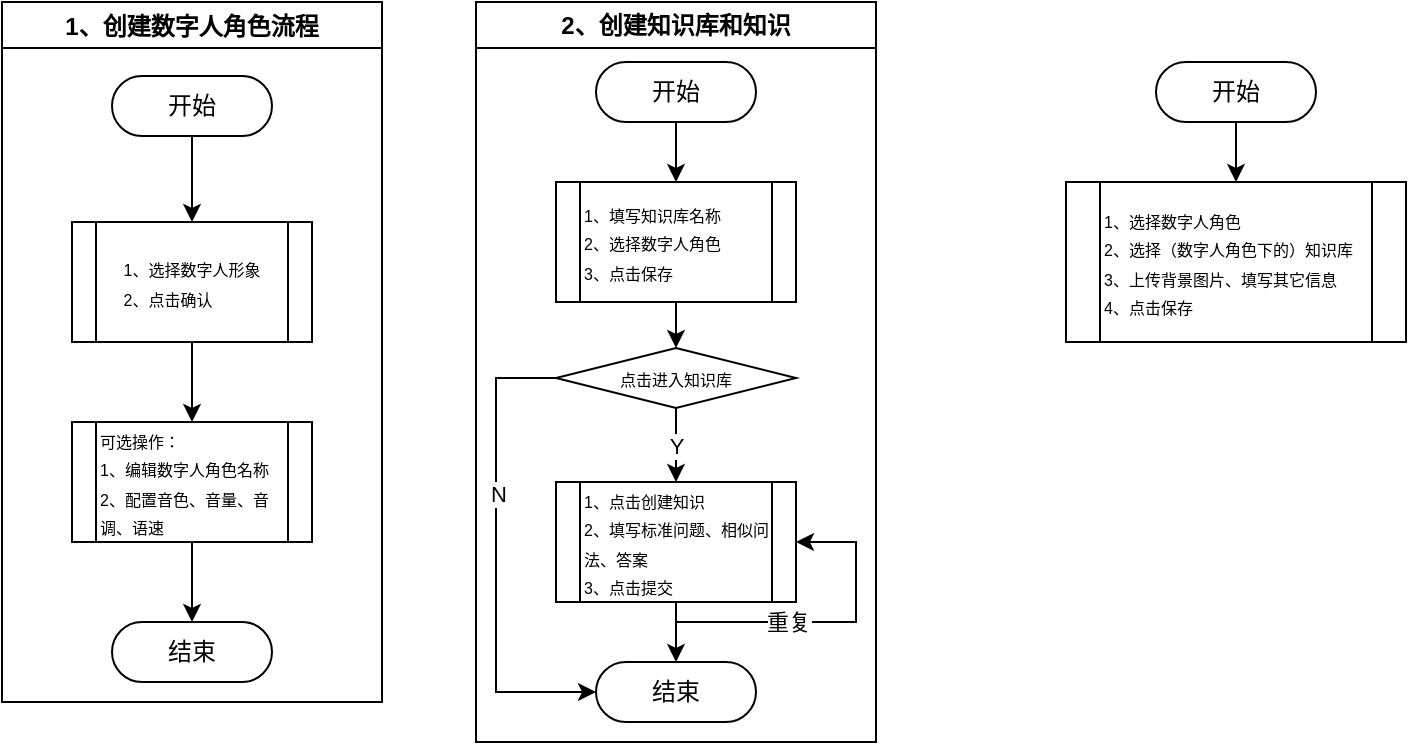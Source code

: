 <mxfile version="27.0.1">
  <diagram name="第 1 页" id="ku8Pm8eOQoJnp-52_dLf">
    <mxGraphModel dx="719" dy="391" grid="1" gridSize="10" guides="1" tooltips="1" connect="1" arrows="1" fold="1" page="1" pageScale="1" pageWidth="850" pageHeight="1100" math="0" shadow="0">
      <root>
        <mxCell id="0" />
        <mxCell id="1" parent="0" />
        <mxCell id="M4oquMFeu5735sY5OW-5-12" value="" style="group;movable=0;resizable=0;rotatable=0;deletable=0;editable=0;locked=1;connectable=0;" vertex="1" connectable="0" parent="1">
          <mxGeometry x="23" y="10" width="190" height="350" as="geometry" />
        </mxCell>
        <mxCell id="M4oquMFeu5735sY5OW-5-6" value="" style="edgeStyle=orthogonalEdgeStyle;rounded=0;orthogonalLoop=1;jettySize=auto;html=1;movable=0;resizable=0;rotatable=0;deletable=0;editable=0;locked=1;connectable=0;" edge="1" parent="M4oquMFeu5735sY5OW-5-12" source="M4oquMFeu5735sY5OW-5-1" target="M4oquMFeu5735sY5OW-5-5">
          <mxGeometry relative="1" as="geometry" />
        </mxCell>
        <mxCell id="M4oquMFeu5735sY5OW-5-1" value="开始" style="html=1;dashed=0;whiteSpace=wrap;shape=mxgraph.dfd.start;movable=0;resizable=0;rotatable=0;deletable=0;editable=0;locked=1;connectable=0;" vertex="1" parent="M4oquMFeu5735sY5OW-5-12">
          <mxGeometry x="55" y="37" width="80" height="30" as="geometry" />
        </mxCell>
        <mxCell id="M4oquMFeu5735sY5OW-5-3" value="结束" style="html=1;dashed=0;whiteSpace=wrap;shape=mxgraph.dfd.start;movable=0;resizable=0;rotatable=0;deletable=0;editable=0;locked=1;connectable=0;" vertex="1" parent="M4oquMFeu5735sY5OW-5-12">
          <mxGeometry x="55" y="310" width="80" height="30" as="geometry" />
        </mxCell>
        <mxCell id="M4oquMFeu5735sY5OW-5-8" value="" style="edgeStyle=orthogonalEdgeStyle;rounded=0;orthogonalLoop=1;jettySize=auto;html=1;movable=0;resizable=0;rotatable=0;deletable=0;editable=0;locked=1;connectable=0;" edge="1" parent="M4oquMFeu5735sY5OW-5-12" source="M4oquMFeu5735sY5OW-5-4" target="M4oquMFeu5735sY5OW-5-3">
          <mxGeometry relative="1" as="geometry" />
        </mxCell>
        <mxCell id="M4oquMFeu5735sY5OW-5-4" value="&lt;font style=&quot;font-size: 8px;&quot;&gt;可选操作：&lt;/font&gt;&lt;div&gt;&lt;font style=&quot;font-size: 8px;&quot;&gt;1、编辑数字人角色名称&lt;/font&gt;&lt;/div&gt;&lt;div&gt;&lt;font style=&quot;font-size: 8px;&quot;&gt;2、配置音色、音量、音调、语速&lt;/font&gt;&lt;/div&gt;" style="shape=process;whiteSpace=wrap;html=1;backgroundOutline=1;align=left;movable=0;resizable=0;rotatable=0;deletable=0;editable=0;locked=1;connectable=0;" vertex="1" parent="M4oquMFeu5735sY5OW-5-12">
          <mxGeometry x="35" y="210" width="120" height="60" as="geometry" />
        </mxCell>
        <mxCell id="M4oquMFeu5735sY5OW-5-7" value="" style="edgeStyle=orthogonalEdgeStyle;rounded=0;orthogonalLoop=1;jettySize=auto;html=1;movable=0;resizable=0;rotatable=0;deletable=0;editable=0;locked=1;connectable=0;" edge="1" parent="M4oquMFeu5735sY5OW-5-12" source="M4oquMFeu5735sY5OW-5-5" target="M4oquMFeu5735sY5OW-5-4">
          <mxGeometry relative="1" as="geometry" />
        </mxCell>
        <mxCell id="M4oquMFeu5735sY5OW-5-5" value="&lt;font style=&quot;font-size: 8px;&quot;&gt;1、选择数字人形象&lt;/font&gt;&lt;div style=&quot;text-align: left;&quot;&gt;&lt;font style=&quot;font-size: 8px;&quot;&gt;2、点击确认&lt;/font&gt;&lt;/div&gt;" style="shape=process;whiteSpace=wrap;html=1;backgroundOutline=1;align=center;movable=0;resizable=0;rotatable=0;deletable=0;editable=0;locked=1;connectable=0;" vertex="1" parent="M4oquMFeu5735sY5OW-5-12">
          <mxGeometry x="35" y="110" width="120" height="60" as="geometry" />
        </mxCell>
        <mxCell id="M4oquMFeu5735sY5OW-5-10" value="1、创建数字人角色流程" style="swimlane;movable=0;resizable=0;rotatable=0;deletable=0;editable=0;locked=1;connectable=0;" vertex="1" parent="M4oquMFeu5735sY5OW-5-12">
          <mxGeometry width="190" height="350" as="geometry">
            <mxRectangle width="170" height="30" as="alternateBounds" />
          </mxGeometry>
        </mxCell>
        <mxCell id="M4oquMFeu5735sY5OW-5-33" value="" style="group;movable=0;resizable=0;rotatable=0;deletable=0;editable=0;locked=1;connectable=0;" vertex="1" connectable="0" parent="1">
          <mxGeometry x="260" y="10" width="200" height="370" as="geometry" />
        </mxCell>
        <mxCell id="M4oquMFeu5735sY5OW-5-15" value="" style="edgeStyle=orthogonalEdgeStyle;rounded=0;orthogonalLoop=1;jettySize=auto;html=1;movable=0;resizable=0;rotatable=0;deletable=0;editable=0;locked=1;connectable=0;" edge="1" parent="M4oquMFeu5735sY5OW-5-33" source="M4oquMFeu5735sY5OW-5-13" target="M4oquMFeu5735sY5OW-5-14">
          <mxGeometry relative="1" as="geometry" />
        </mxCell>
        <mxCell id="M4oquMFeu5735sY5OW-5-13" value="开始" style="html=1;dashed=0;whiteSpace=wrap;shape=mxgraph.dfd.start;movable=0;resizable=0;rotatable=0;deletable=0;editable=0;locked=1;connectable=0;" vertex="1" parent="M4oquMFeu5735sY5OW-5-33">
          <mxGeometry x="60" y="30" width="80" height="30" as="geometry" />
        </mxCell>
        <mxCell id="M4oquMFeu5735sY5OW-5-19" value="" style="edgeStyle=orthogonalEdgeStyle;rounded=0;orthogonalLoop=1;jettySize=auto;html=1;movable=0;resizable=0;rotatable=0;deletable=0;editable=0;locked=1;connectable=0;" edge="1" parent="M4oquMFeu5735sY5OW-5-33" source="M4oquMFeu5735sY5OW-5-14" target="M4oquMFeu5735sY5OW-5-18">
          <mxGeometry relative="1" as="geometry" />
        </mxCell>
        <mxCell id="M4oquMFeu5735sY5OW-5-14" value="&lt;font style=&quot;font-size: 8px;&quot;&gt;1、填写知识库名称&lt;/font&gt;&lt;div&gt;&lt;font style=&quot;font-size: 8px;&quot;&gt;2、选择数字人角色&lt;/font&gt;&lt;/div&gt;&lt;div&gt;&lt;font style=&quot;font-size: 8px;&quot;&gt;3、点击保存&lt;/font&gt;&lt;/div&gt;" style="shape=process;whiteSpace=wrap;html=1;backgroundOutline=1;align=left;movable=0;resizable=0;rotatable=0;deletable=0;editable=0;locked=1;connectable=0;" vertex="1" parent="M4oquMFeu5735sY5OW-5-33">
          <mxGeometry x="40" y="90" width="120" height="60" as="geometry" />
        </mxCell>
        <mxCell id="M4oquMFeu5735sY5OW-5-24" value="" style="edgeStyle=orthogonalEdgeStyle;rounded=0;orthogonalLoop=1;jettySize=auto;html=1;movable=0;resizable=0;rotatable=0;deletable=0;editable=0;locked=1;connectable=0;" edge="1" parent="M4oquMFeu5735sY5OW-5-33" source="M4oquMFeu5735sY5OW-5-16" target="M4oquMFeu5735sY5OW-5-17">
          <mxGeometry relative="1" as="geometry" />
        </mxCell>
        <mxCell id="M4oquMFeu5735sY5OW-5-16" value="&lt;div&gt;&lt;font style=&quot;font-size: 8px;&quot;&gt;1、点击创建知识&lt;/font&gt;&lt;/div&gt;&lt;div style=&quot;&quot;&gt;&lt;font style=&quot;font-size: 8px;&quot;&gt;2、填写标准问题、相似问法、答案&lt;/font&gt;&lt;/div&gt;&lt;div style=&quot;&quot;&gt;&lt;font style=&quot;font-size: 8px;&quot;&gt;3、点击提交&lt;/font&gt;&lt;/div&gt;" style="shape=process;whiteSpace=wrap;html=1;backgroundOutline=1;align=left;movable=0;resizable=0;rotatable=0;deletable=0;editable=0;locked=1;connectable=0;" vertex="1" parent="M4oquMFeu5735sY5OW-5-33">
          <mxGeometry x="40" y="240" width="120" height="60" as="geometry" />
        </mxCell>
        <mxCell id="M4oquMFeu5735sY5OW-5-17" value="结束" style="html=1;dashed=0;whiteSpace=wrap;shape=mxgraph.dfd.start;movable=0;resizable=0;rotatable=0;deletable=0;editable=0;locked=1;connectable=0;" vertex="1" parent="M4oquMFeu5735sY5OW-5-33">
          <mxGeometry x="60" y="330" width="80" height="30" as="geometry" />
        </mxCell>
        <mxCell id="M4oquMFeu5735sY5OW-5-21" value="Y" style="edgeStyle=orthogonalEdgeStyle;rounded=0;orthogonalLoop=1;jettySize=auto;html=1;movable=0;resizable=0;rotatable=0;deletable=0;editable=0;locked=1;connectable=0;" edge="1" parent="M4oquMFeu5735sY5OW-5-33" source="M4oquMFeu5735sY5OW-5-18" target="M4oquMFeu5735sY5OW-5-16">
          <mxGeometry relative="1" as="geometry" />
        </mxCell>
        <mxCell id="M4oquMFeu5735sY5OW-5-18" value="&lt;font style=&quot;font-size: 8px;&quot;&gt;点击进入知识库&lt;/font&gt;" style="rhombus;whiteSpace=wrap;html=1;movable=0;resizable=0;rotatable=0;deletable=0;editable=0;locked=1;connectable=0;" vertex="1" parent="M4oquMFeu5735sY5OW-5-33">
          <mxGeometry x="40" y="173" width="120" height="30" as="geometry" />
        </mxCell>
        <mxCell id="M4oquMFeu5735sY5OW-5-26" value="" style="endArrow=classic;html=1;rounded=0;exitX=0;exitY=0.5;exitDx=0;exitDy=0;entryX=0;entryY=0.5;entryDx=0;entryDy=0;entryPerimeter=0;movable=0;resizable=0;rotatable=0;deletable=0;editable=0;locked=1;connectable=0;" edge="1" parent="M4oquMFeu5735sY5OW-5-33" source="M4oquMFeu5735sY5OW-5-18" target="M4oquMFeu5735sY5OW-5-17">
          <mxGeometry width="50" height="50" relative="1" as="geometry">
            <mxPoint x="-20" y="370" as="sourcePoint" />
            <mxPoint x="30" y="320" as="targetPoint" />
            <Array as="points">
              <mxPoint x="10" y="188" />
              <mxPoint x="10" y="345" />
            </Array>
          </mxGeometry>
        </mxCell>
        <mxCell id="M4oquMFeu5735sY5OW-5-27" value="N" style="edgeLabel;html=1;align=center;verticalAlign=middle;resizable=0;points=[];movable=0;rotatable=0;deletable=0;editable=0;locked=1;connectable=0;" vertex="1" connectable="0" parent="M4oquMFeu5735sY5OW-5-26">
          <mxGeometry x="-0.256" y="1" relative="1" as="geometry">
            <mxPoint as="offset" />
          </mxGeometry>
        </mxCell>
        <mxCell id="M4oquMFeu5735sY5OW-5-28" value="" style="endArrow=classic;html=1;rounded=0;entryX=1;entryY=0.5;entryDx=0;entryDy=0;movable=0;resizable=0;rotatable=0;deletable=0;editable=0;locked=1;connectable=0;" edge="1" parent="M4oquMFeu5735sY5OW-5-33" target="M4oquMFeu5735sY5OW-5-16">
          <mxGeometry width="50" height="50" relative="1" as="geometry">
            <mxPoint x="100" y="310" as="sourcePoint" />
            <mxPoint x="250" y="310" as="targetPoint" />
            <Array as="points">
              <mxPoint x="190" y="310" />
              <mxPoint x="190" y="270" />
            </Array>
          </mxGeometry>
        </mxCell>
        <mxCell id="M4oquMFeu5735sY5OW-5-29" value="重复" style="edgeLabel;html=1;align=center;verticalAlign=middle;resizable=0;points=[];movable=0;rotatable=0;deletable=0;editable=0;locked=1;connectable=0;" vertex="1" connectable="0" parent="M4oquMFeu5735sY5OW-5-28">
          <mxGeometry x="-0.099" y="-1" relative="1" as="geometry">
            <mxPoint x="-16" y="-1" as="offset" />
          </mxGeometry>
        </mxCell>
        <mxCell id="M4oquMFeu5735sY5OW-5-30" value="2、创建知识库和知识" style="swimlane;whiteSpace=wrap;html=1;movable=0;resizable=0;rotatable=0;deletable=0;editable=0;locked=1;connectable=0;" vertex="1" parent="M4oquMFeu5735sY5OW-5-33">
          <mxGeometry width="200" height="370" as="geometry">
            <mxRectangle width="160" height="30" as="alternateBounds" />
          </mxGeometry>
        </mxCell>
        <mxCell id="M4oquMFeu5735sY5OW-5-36" value="" style="edgeStyle=orthogonalEdgeStyle;rounded=0;orthogonalLoop=1;jettySize=auto;html=1;" edge="1" parent="1" source="M4oquMFeu5735sY5OW-5-34" target="M4oquMFeu5735sY5OW-5-35">
          <mxGeometry relative="1" as="geometry" />
        </mxCell>
        <mxCell id="M4oquMFeu5735sY5OW-5-34" value="开始" style="html=1;dashed=0;whiteSpace=wrap;shape=mxgraph.dfd.start" vertex="1" parent="1">
          <mxGeometry x="600" y="40" width="80" height="30" as="geometry" />
        </mxCell>
        <mxCell id="M4oquMFeu5735sY5OW-5-35" value="&lt;font style=&quot;font-size: 8px;&quot;&gt;1、选择数字人角色&lt;/font&gt;&lt;div&gt;&lt;font style=&quot;font-size: 8px;&quot;&gt;2、选择&lt;span style=&quot;background-color: transparent; color: light-dark(rgb(0, 0, 0), rgb(255, 255, 255));&quot;&gt;（数字人角色下的）&lt;/span&gt;&lt;span style=&quot;background-color: transparent; color: light-dark(rgb(0, 0, 0), rgb(255, 255, 255));&quot;&gt;知识库&lt;/span&gt;&lt;/font&gt;&lt;/div&gt;&lt;div&gt;&lt;font style=&quot;font-size: 8px;&quot;&gt;&lt;span style=&quot;background-color: transparent; color: light-dark(rgb(0, 0, 0), rgb(255, 255, 255));&quot;&gt;3、上传背景图片、填写其它信息&lt;/span&gt;&lt;/font&gt;&lt;/div&gt;&lt;div&gt;&lt;font style=&quot;font-size: 8px;&quot;&gt;&lt;span style=&quot;background-color: transparent; color: light-dark(rgb(0, 0, 0), rgb(255, 255, 255));&quot;&gt;4、点击保存&lt;/span&gt;&lt;/font&gt;&lt;/div&gt;" style="shape=process;whiteSpace=wrap;html=1;backgroundOutline=1;align=left;" vertex="1" parent="1">
          <mxGeometry x="555" y="100" width="170" height="80" as="geometry" />
        </mxCell>
      </root>
    </mxGraphModel>
  </diagram>
</mxfile>
